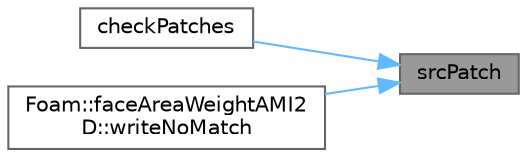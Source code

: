 digraph "srcPatch"
{
 // LATEX_PDF_SIZE
  bgcolor="transparent";
  edge [fontname=Helvetica,fontsize=10,labelfontname=Helvetica,labelfontsize=10];
  node [fontname=Helvetica,fontsize=10,shape=box,height=0.2,width=0.4];
  rankdir="RL";
  Node1 [id="Node000001",label="srcPatch",height=0.2,width=0.4,color="gray40", fillcolor="grey60", style="filled", fontcolor="black",tooltip=" "];
  Node1 -> Node2 [id="edge1_Node000001_Node000002",dir="back",color="steelblue1",style="solid",tooltip=" "];
  Node2 [id="Node000002",label="checkPatches",height=0.2,width=0.4,color="grey40", fillcolor="white", style="filled",URL="$classFoam_1_1advancingFrontAMI.html#a311a6c39f5602649f6967d9d1abbf20a",tooltip=" "];
  Node1 -> Node3 [id="edge2_Node000001_Node000003",dir="back",color="steelblue1",style="solid",tooltip=" "];
  Node3 [id="Node000003",label="Foam::faceAreaWeightAMI2\lD::writeNoMatch",height=0.2,width=0.4,color="grey40", fillcolor="white", style="filled",URL="$classFoam_1_1faceAreaWeightAMI2D.html#af30645f65b4d73c6aa3561ad31e67097",tooltip=" "];
}
